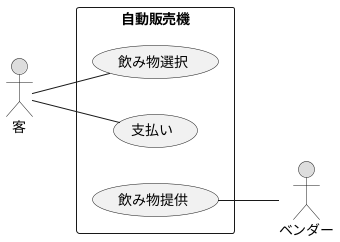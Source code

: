 @startuml
left to right direction

actor 客 #DDDDDD
actor ベンダー #DDDDDD

rectangle 自動販売機 {
    usecase "飲み物選択" as 選択
    usecase "支払い" as 支払い
    usecase "飲み物提供" as 提供
}

客 -- 選択
客 -- 支払い
提供 -- ベンダー
@enduml

